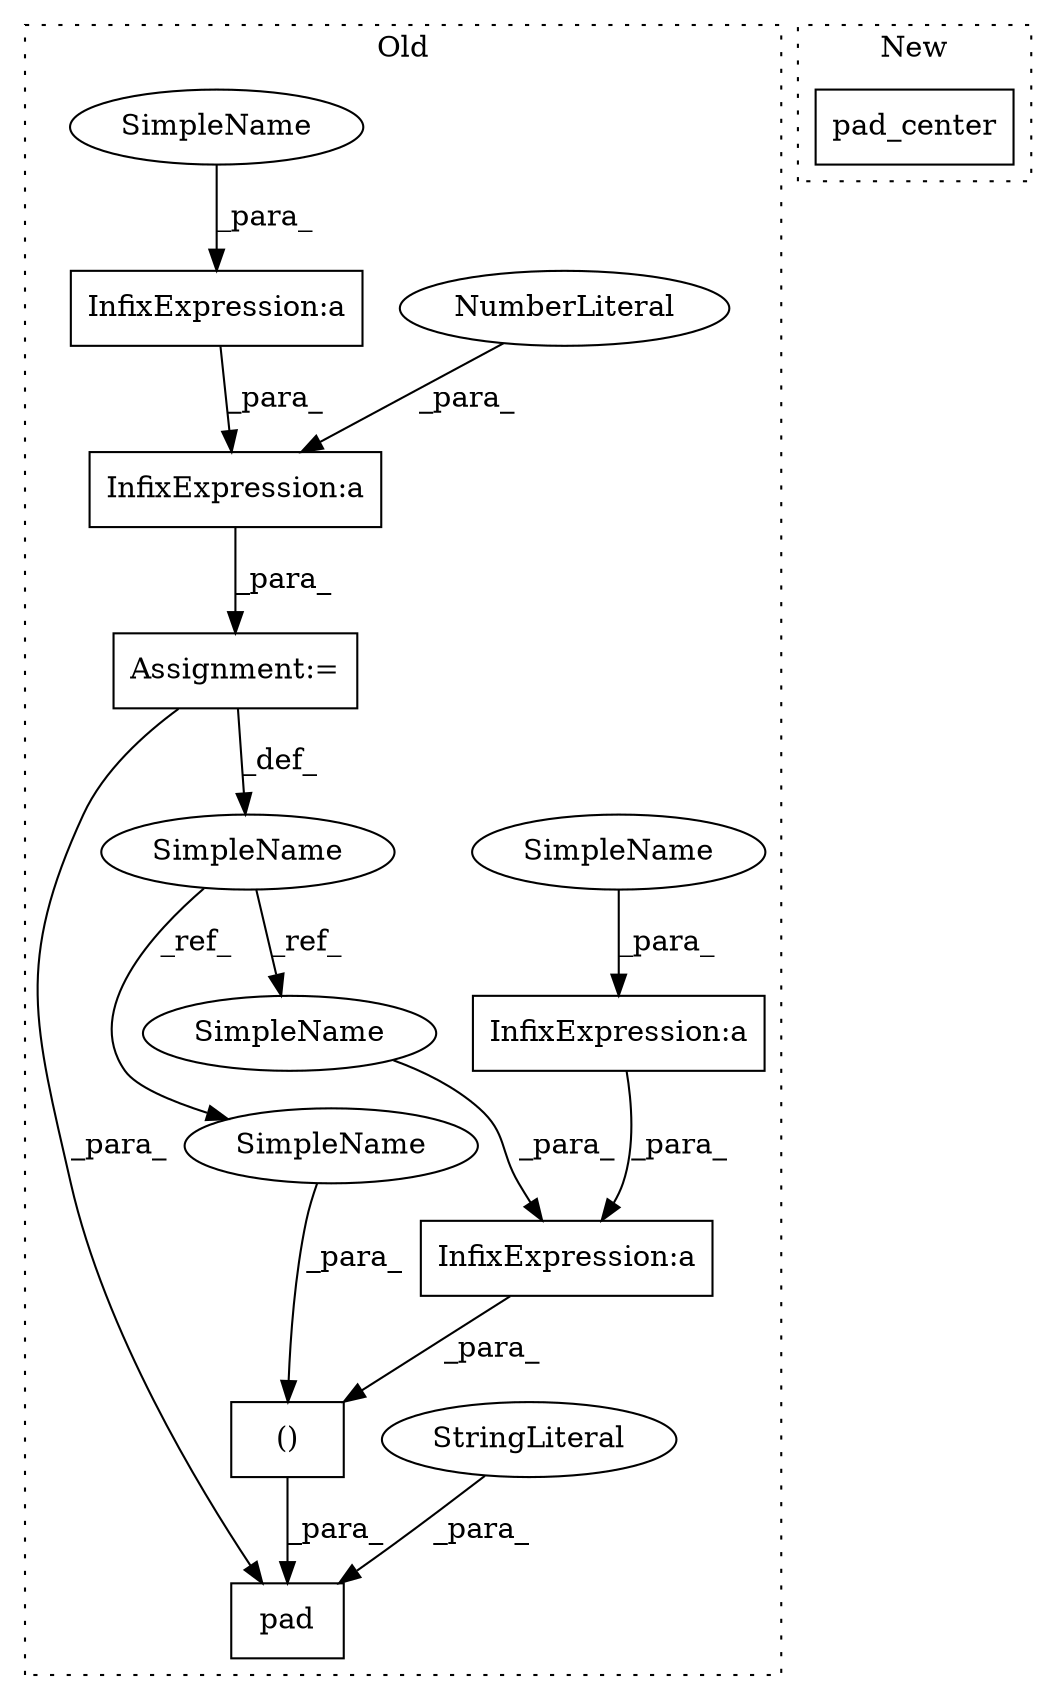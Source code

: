digraph G {
subgraph cluster0 {
1 [label="()" a="106" s="5358" l="43" shape="box"];
3 [label="InfixExpression:a" a="27" s="5302" l="3" shape="box"];
4 [label="InfixExpression:a" a="27" s="5293" l="3" shape="box"];
5 [label="InfixExpression:a" a="27" s="5384" l="3" shape="box"];
6 [label="InfixExpression:a" a="27" s="5393" l="3" shape="box"];
7 [label="pad" a="32" s="5334,5413" l="4,1" shape="box"];
8 [label="NumberLiteral" a="34" s="5305" l="1" shape="ellipse"];
9 [label="SimpleName" a="42" s="5279" l="4" shape="ellipse"];
10 [label="Assignment:=" a="7" s="5283" l="1" shape="box"];
11 [label="StringLiteral" a="45" s="5403" l="10" shape="ellipse"];
12 [label="SimpleName" a="42" s="5358" l="4" shape="ellipse"];
13 [label="SimpleName" a="42" s="5396" l="4" shape="ellipse"];
14 [label="SimpleName" a="42" s="5296" l="5" shape="ellipse"];
15 [label="SimpleName" a="42" s="5387" l="5" shape="ellipse"];
label = "Old";
style="dotted";
}
subgraph cluster1 {
2 [label="pad_center" a="32" s="5243,5272" l="11,1" shape="box"];
label = "New";
style="dotted";
}
1 -> 7 [label="_para_"];
3 -> 10 [label="_para_"];
4 -> 3 [label="_para_"];
5 -> 6 [label="_para_"];
6 -> 1 [label="_para_"];
8 -> 3 [label="_para_"];
9 -> 13 [label="_ref_"];
9 -> 12 [label="_ref_"];
10 -> 9 [label="_def_"];
10 -> 7 [label="_para_"];
11 -> 7 [label="_para_"];
12 -> 1 [label="_para_"];
13 -> 6 [label="_para_"];
14 -> 4 [label="_para_"];
15 -> 5 [label="_para_"];
}